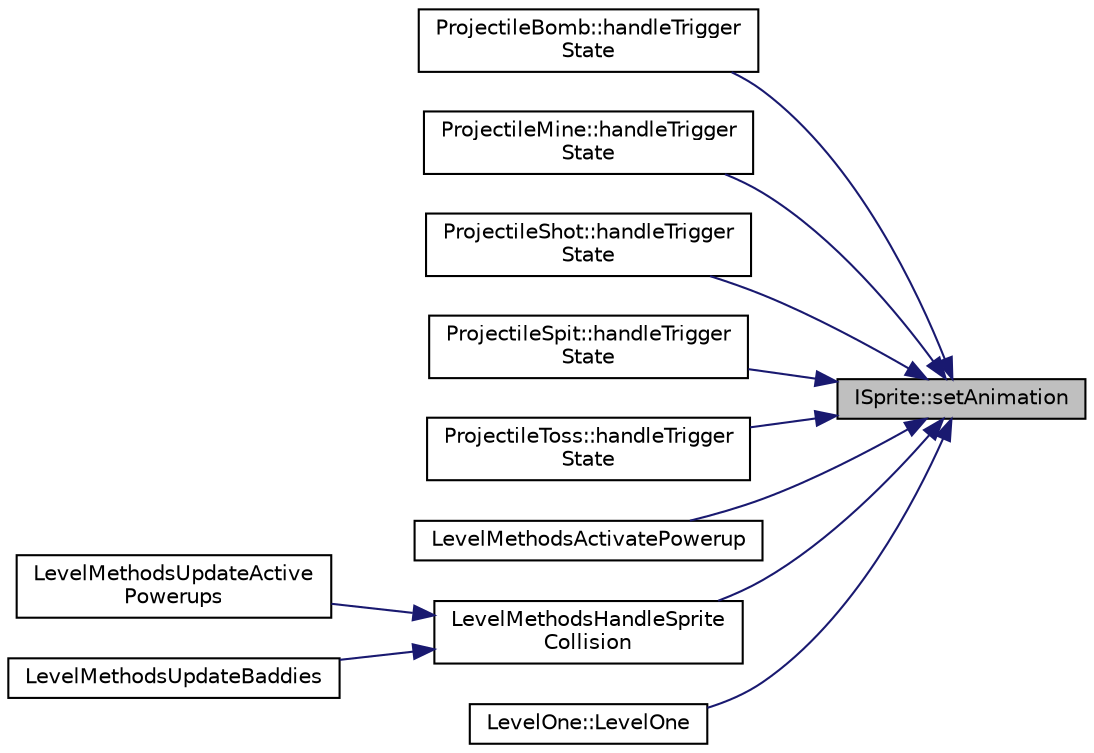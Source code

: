 digraph "ISprite::setAnimation"
{
 // LATEX_PDF_SIZE
  edge [fontname="Helvetica",fontsize="10",labelfontname="Helvetica",labelfontsize="10"];
  node [fontname="Helvetica",fontsize="10",shape=record];
  rankdir="RL";
  Node1 [label="ISprite::setAnimation",height=0.2,width=0.4,color="black", fillcolor="grey75", style="filled", fontcolor="black",tooltip=" "];
  Node1 -> Node2 [dir="back",color="midnightblue",fontsize="10",style="solid",fontname="Helvetica"];
  Node2 [label="ProjectileBomb::handleTrigger\lState",height=0.2,width=0.4,color="black", fillcolor="white", style="filled",URL="$class_projectile_bomb.html#a3addc9f1de66ed36d2d765bf14733718",tooltip=" "];
  Node1 -> Node3 [dir="back",color="midnightblue",fontsize="10",style="solid",fontname="Helvetica"];
  Node3 [label="ProjectileMine::handleTrigger\lState",height=0.2,width=0.4,color="black", fillcolor="white", style="filled",URL="$class_projectile_mine.html#a32eee35906bfb6ffd5d35b3e887898a1",tooltip=" "];
  Node1 -> Node4 [dir="back",color="midnightblue",fontsize="10",style="solid",fontname="Helvetica"];
  Node4 [label="ProjectileShot::handleTrigger\lState",height=0.2,width=0.4,color="black", fillcolor="white", style="filled",URL="$class_projectile_shot.html#ace6f8ab84027154a70dad6c20c751651",tooltip=" "];
  Node1 -> Node5 [dir="back",color="midnightblue",fontsize="10",style="solid",fontname="Helvetica"];
  Node5 [label="ProjectileSpit::handleTrigger\lState",height=0.2,width=0.4,color="black", fillcolor="white", style="filled",URL="$class_projectile_spit.html#a48fe743cca411d4a103db469d2b3cca5",tooltip=" "];
  Node1 -> Node6 [dir="back",color="midnightblue",fontsize="10",style="solid",fontname="Helvetica"];
  Node6 [label="ProjectileToss::handleTrigger\lState",height=0.2,width=0.4,color="black", fillcolor="white", style="filled",URL="$class_projectile_toss.html#ad495e9c11c80b2d6a9ab3c83b4cd72b1",tooltip=" "];
  Node1 -> Node7 [dir="back",color="midnightblue",fontsize="10",style="solid",fontname="Helvetica"];
  Node7 [label="LevelMethodsActivatePowerup",height=0.2,width=0.4,color="black", fillcolor="white", style="filled",URL="$_level_methods_8cpp.html#a6d369950fdf186510fa7c6d6d946c22f",tooltip="Activates an available powerup sprite so that the player can pick up a little extra power :)"];
  Node1 -> Node8 [dir="back",color="midnightblue",fontsize="10",style="solid",fontname="Helvetica"];
  Node8 [label="LevelMethodsHandleSprite\lCollision",height=0.2,width=0.4,color="black", fillcolor="white", style="filled",URL="$_level_methods_8cpp.html#af17deb75104f88694410fe98a83b997f",tooltip=" "];
  Node8 -> Node9 [dir="back",color="midnightblue",fontsize="10",style="solid",fontname="Helvetica"];
  Node9 [label="LevelMethodsUpdateActive\lPowerups",height=0.2,width=0.4,color="black", fillcolor="white", style="filled",URL="$_level_methods_8cpp.html#a5d24eae14bebfb100a9135e8112b0d08",tooltip="Updates the power up sprites that have been activated"];
  Node8 -> Node10 [dir="back",color="midnightblue",fontsize="10",style="solid",fontname="Helvetica"];
  Node10 [label="LevelMethodsUpdateBaddies",height=0.2,width=0.4,color="black", fillcolor="white", style="filled",URL="$_level_methods_8cpp.html#a9c2f89b8dc2574620d46faa2ed3ea60d",tooltip=" "];
  Node1 -> Node11 [dir="back",color="midnightblue",fontsize="10",style="solid",fontname="Helvetica"];
  Node11 [label="LevelOne::LevelOne",height=0.2,width=0.4,color="black", fillcolor="white", style="filled",URL="$class_level_one.html#ad7c669cd47b48a7064712f786776a2ad",tooltip="Constructor for level one which assigns key components to the LevelInfo struct for later use in runUn..."];
}
